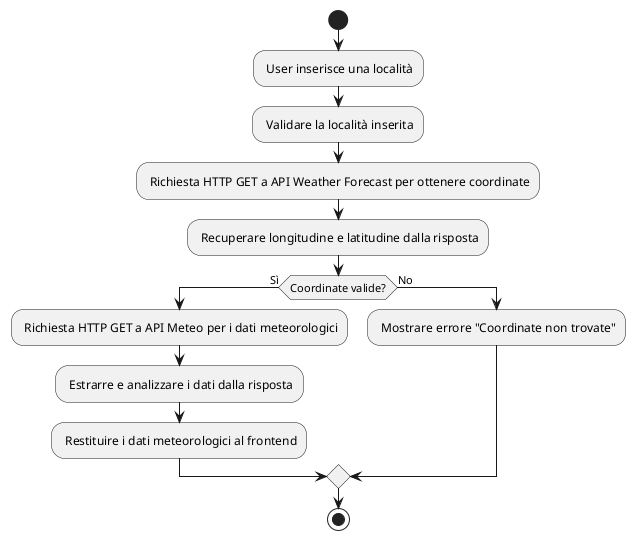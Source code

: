 @startuml Weather Backend

start

: User inserisce una località;
: Validare la località inserita;

: Richiesta HTTP GET a API Weather Forecast per ottenere coordinate;
: Recuperare longitudine e latitudine dalla risposta;
if (Coordinate valide?) then (Sì)
    : Richiesta HTTP GET a API Meteo per i dati meteorologici;
    : Estrarre e analizzare i dati dalla risposta;
    : Restituire i dati meteorologici al frontend;
else (No)
    : Mostrare errore "Coordinate non trovate";
endif

stop

@enduml